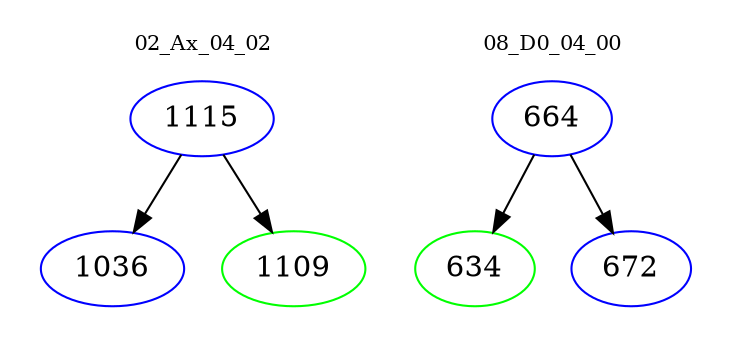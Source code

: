 digraph{
subgraph cluster_0 {
color = white
label = "02_Ax_04_02";
fontsize=10;
T0_1115 [label="1115", color="blue"]
T0_1115 -> T0_1036 [color="black"]
T0_1036 [label="1036", color="blue"]
T0_1115 -> T0_1109 [color="black"]
T0_1109 [label="1109", color="green"]
}
subgraph cluster_1 {
color = white
label = "08_D0_04_00";
fontsize=10;
T1_664 [label="664", color="blue"]
T1_664 -> T1_634 [color="black"]
T1_634 [label="634", color="green"]
T1_664 -> T1_672 [color="black"]
T1_672 [label="672", color="blue"]
}
}
